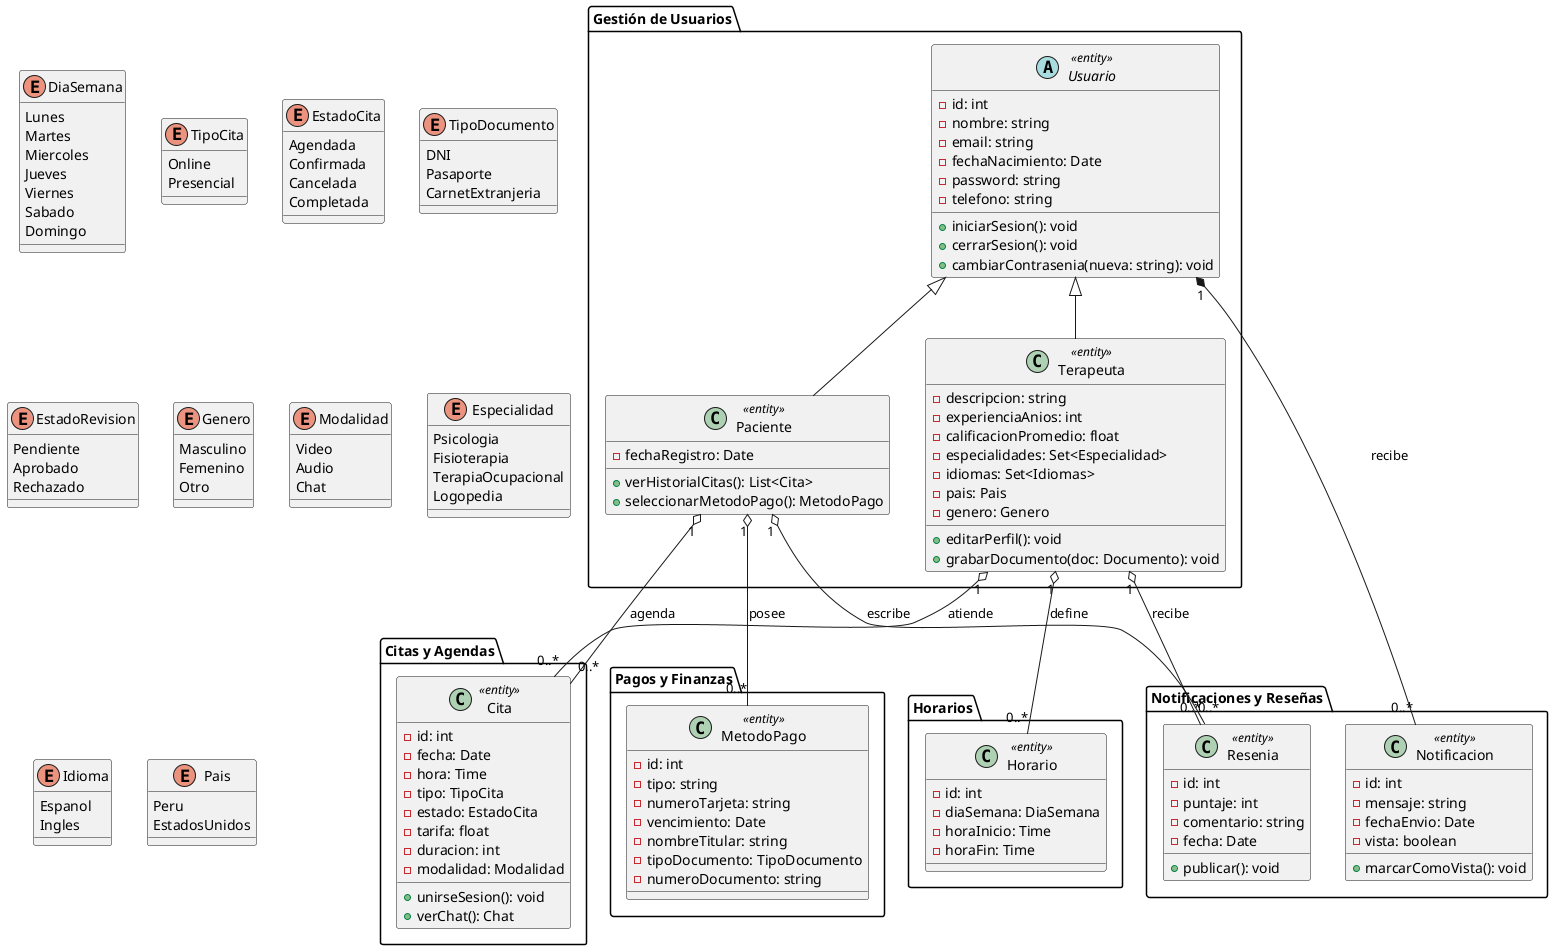 @startuml DIAGRAMA DE CLASES - VERSIÓN 05

' === Definición de Enums ===

enum DiaSemana {
    Lunes
    Martes
    Miercoles
    Jueves
    Viernes
    Sabado
    Domingo
}

enum TipoCita {
    Online
    Presencial
}

enum EstadoCita {
    Agendada
    Confirmada
    Cancelada
    Completada
}

enum TipoDocumento {
    DNI
    Pasaporte
    CarnetExtranjeria
}

enum EstadoRevision {
    Pendiente
    Aprobado
    Rechazado
}

enum Genero {
    Masculino
    Femenino
    Otro
}

enum Modalidad {
    Video
    Audio
    Chat
}

enum Especialidad {
    Psicologia
    Fisioterapia
    TerapiaOcupacional
    Logopedia
}

enum Idioma  {
    Espanol
    Ingles
}

enum Pais  {
    Peru
    EstadosUnidos
}

' === Paquetes y Clases ===
package "Gestión de Usuarios" {
  abstract class Usuario <<entity>> {
      - id: int
      - nombre: string
      - email: string
      - fechaNacimiento: Date
      - password: string
      - telefono: string

      + iniciarSesion(): void
      + cerrarSesion(): void
      + cambiarContrasenia(nueva: string): void
  }

  class Paciente <<entity>> {
      - fechaRegistro: Date

      + verHistorialCitas(): List<Cita>
      + seleccionarMetodoPago(): MetodoPago
  }

  class Terapeuta <<entity>> {
      - descripcion: string
      - experienciaAnios: int
      - calificacionPromedio: float
      - especialidades: Set<Especialidad>
      - idiomas: Set<Idiomas>
      - pais: Pais
      - genero: Genero

      + editarPerfil(): void
      + grabarDocumento(doc: Documento): void
  }

  Usuario <|-- Paciente
  Usuario <|-- Terapeuta
}

package "Citas y Agendas" {
  class Cita <<entity>> {
      - id: int
      - fecha: Date
      - hora: Time
      - tipo: TipoCita
      - estado: EstadoCita
      - tarifa: float
      - duracion: int
      - modalidad: Modalidad

      + unirseSesion(): void
      + verChat(): Chat
  }

  Paciente "1" o-- "0..*" Cita    : agenda
  Terapeuta "1" o-- "0..*" Cita   : atiende
}

package "Notificaciones y Reseñas" {
  class Notificacion <<entity>> {
      - id: int
      - mensaje: string
      - fechaEnvio: Date
      - vista: boolean

      + marcarComoVista(): void
  }
  Usuario "1" *-- "0..*" Notificacion : recibe

  class Resenia <<entity>> {
      - id: int
      - puntaje: int
      - comentario: string
      - fecha: Date

      + publicar(): void
  }
  Paciente "1" o-- "0..*" Resenia    : escribe
  Terapeuta "1" o-- "0..*" Resenia   : recibe
}

package "Pagos y Finanzas" {
  class MetodoPago <<entity>> {
      - id: int
      - tipo: string
      - numeroTarjeta: string
      - vencimiento: Date
      - nombreTitular: string
      - tipoDocumento: TipoDocumento
      - numeroDocumento: string
  }
  Paciente "1" o-- "0..*" MetodoPago : posee
}

package "Horarios" {
  class Horario <<entity>> {
      - id: int
      - diaSemana: DiaSemana
      - horaInicio: Time
      - horaFin: Time
  }
  Terapeuta "1" o-- "0..*" Horario : define

}
@enduml
